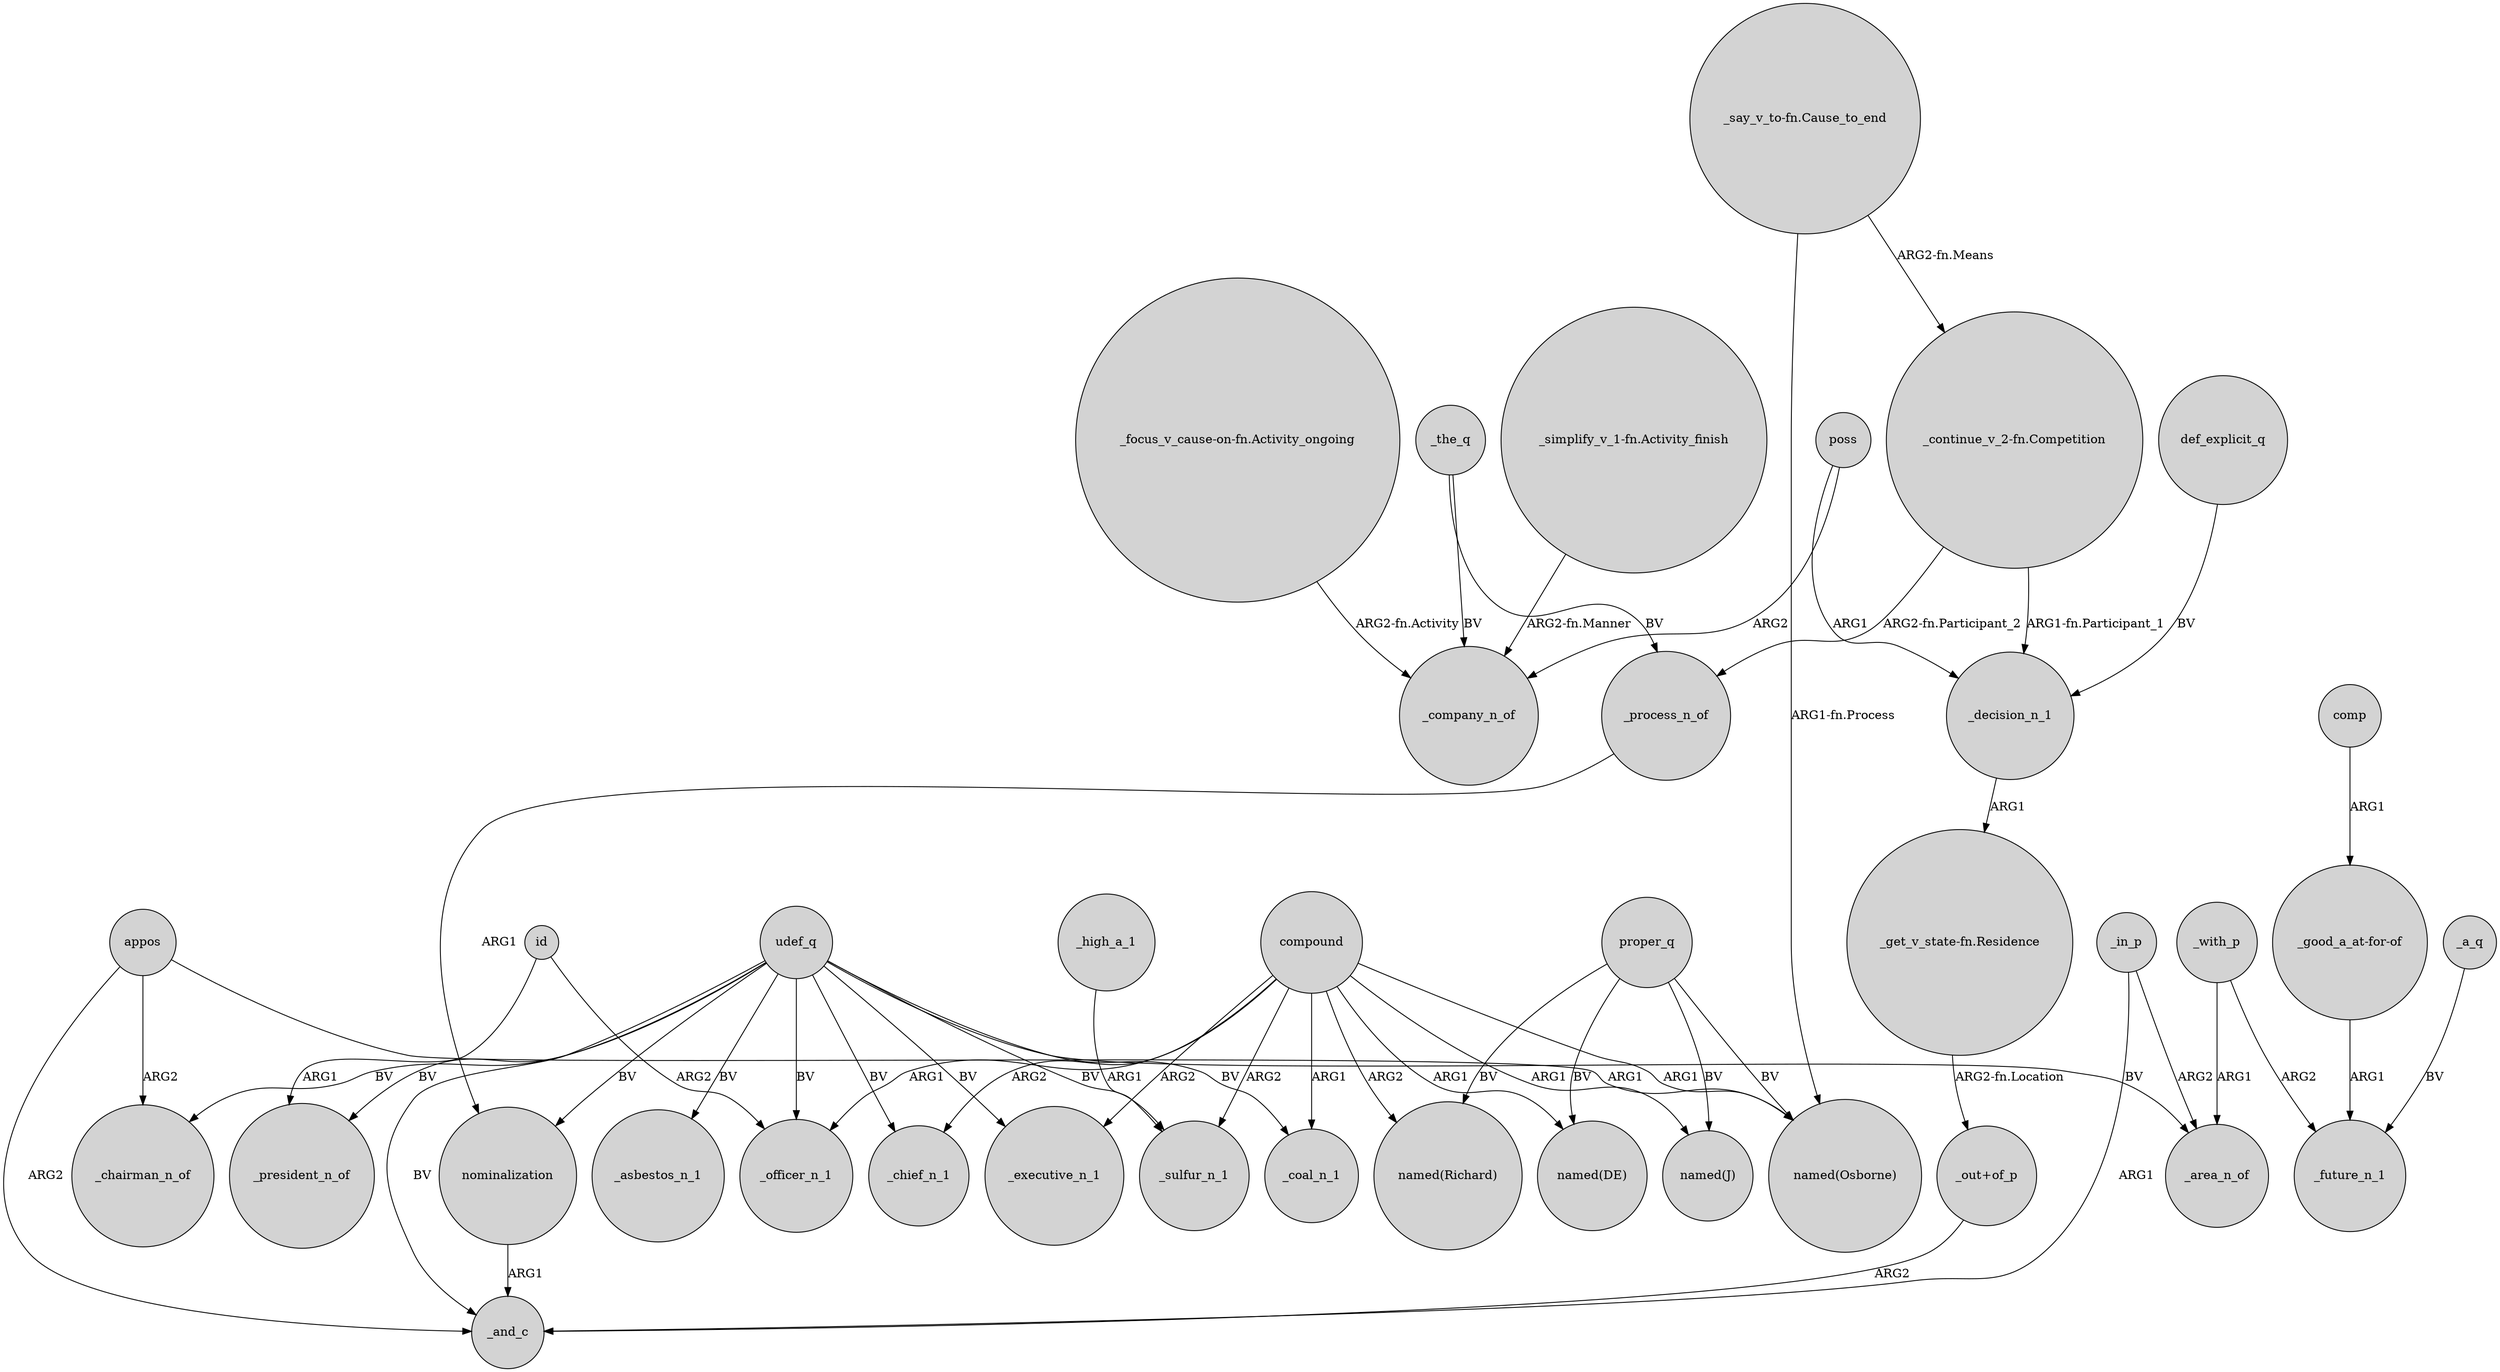 digraph {
	node [shape=circle style=filled]
	"_out+of_p" -> _and_c [label=ARG2]
	compound -> _coal_n_1 [label=ARG1]
	"_simplify_v_1-fn.Activity_finish" -> _company_n_of [label="ARG2-fn.Manner"]
	"_continue_v_2-fn.Competition" -> _process_n_of [label="ARG2-fn.Participant_2"]
	proper_q -> "named(DE)" [label=BV]
	compound -> _sulfur_n_1 [label=ARG2]
	_high_a_1 -> _sulfur_n_1 [label=ARG1]
	compound -> _chief_n_1 [label=ARG2]
	appos -> _and_c [label=ARG2]
	udef_q -> _coal_n_1 [label=BV]
	_in_p -> _and_c [label=ARG1]
	compound -> "named(DE)" [label=ARG1]
	"_focus_v_cause-on-fn.Activity_ongoing" -> _company_n_of [label="ARG2-fn.Activity"]
	udef_q -> _chairman_n_of [label=BV]
	udef_q -> _area_n_of [label=BV]
	compound -> "named(J)" [label=ARG1]
	_the_q -> _process_n_of [label=BV]
	udef_q -> _chief_n_1 [label=BV]
	proper_q -> "named(Osborne)" [label=BV]
	compound -> "named(Osborne)" [label=ARG1]
	udef_q -> nominalization [label=BV]
	def_explicit_q -> _decision_n_1 [label=BV]
	_decision_n_1 -> "_get_v_state-fn.Residence" [label=ARG1]
	poss -> _decision_n_1 [label=ARG1]
	udef_q -> _and_c [label=BV]
	nominalization -> _and_c [label=ARG1]
	_in_p -> _area_n_of [label=ARG2]
	_with_p -> _future_n_1 [label=ARG2]
	_process_n_of -> nominalization [label=ARG1]
	udef_q -> _executive_n_1 [label=BV]
	"_good_a_at-for-of" -> _future_n_1 [label=ARG1]
	poss -> _company_n_of [label=ARG2]
	id -> _president_n_of [label=ARG1]
	_with_p -> _area_n_of [label=ARG1]
	"_get_v_state-fn.Residence" -> "_out+of_p" [label="ARG2-fn.Location"]
	"_say_v_to-fn.Cause_to_end" -> "named(Osborne)" [label="ARG1-fn.Process"]
	udef_q -> _sulfur_n_1 [label=BV]
	udef_q -> _asbestos_n_1 [label=BV]
	compound -> _officer_n_1 [label=ARG1]
	udef_q -> _officer_n_1 [label=BV]
	proper_q -> "named(Richard)" [label=BV]
	_a_q -> _future_n_1 [label=BV]
	appos -> "named(Osborne)" [label=ARG1]
	appos -> _chairman_n_of [label=ARG2]
	udef_q -> _president_n_of [label=BV]
	"_say_v_to-fn.Cause_to_end" -> "_continue_v_2-fn.Competition" [label="ARG2-fn.Means"]
	comp -> "_good_a_at-for-of" [label=ARG1]
	proper_q -> "named(J)" [label=BV]
	id -> _officer_n_1 [label=ARG2]
	_the_q -> _company_n_of [label=BV]
	"_continue_v_2-fn.Competition" -> _decision_n_1 [label="ARG1-fn.Participant_1"]
	compound -> "named(Richard)" [label=ARG2]
	compound -> _executive_n_1 [label=ARG2]
}
